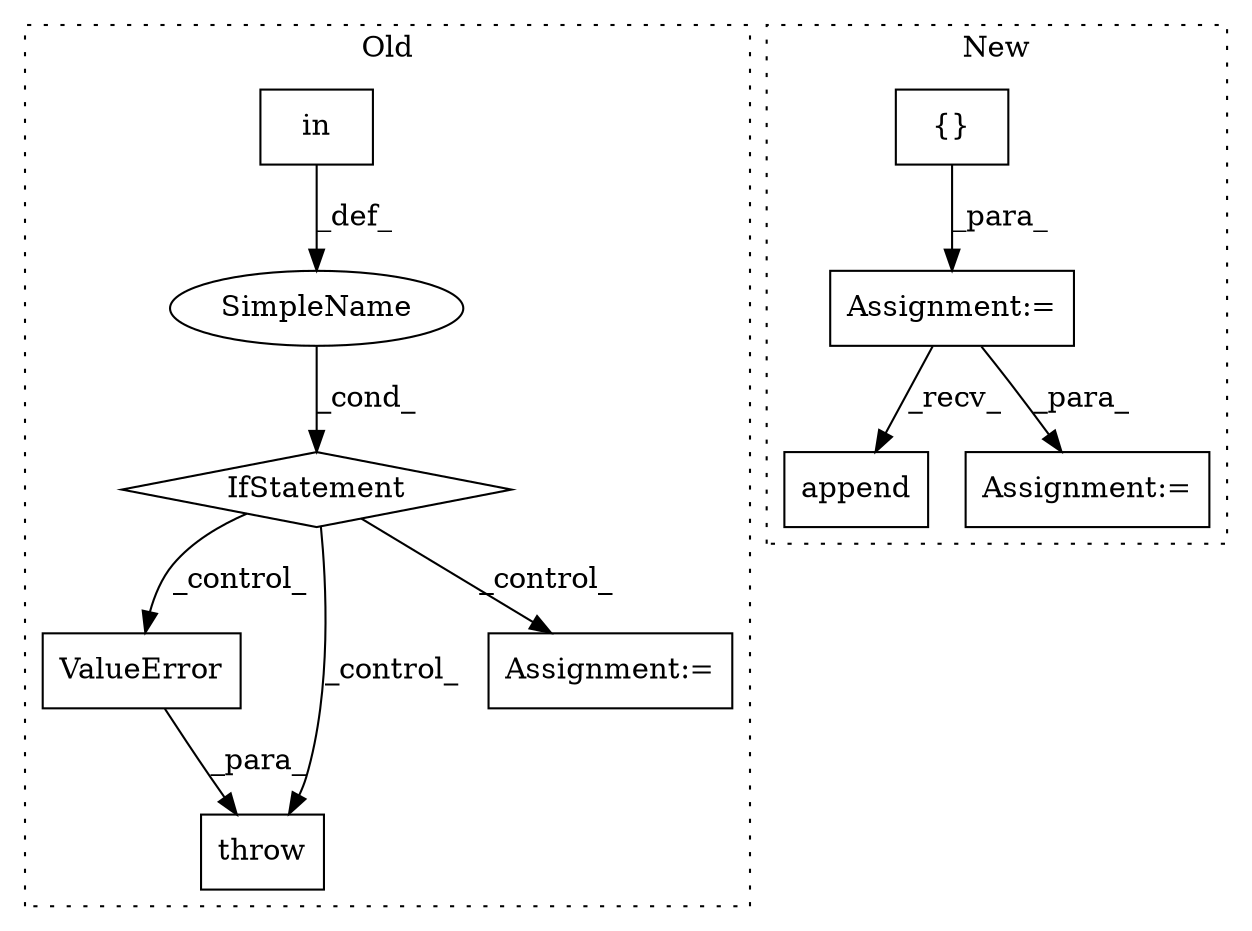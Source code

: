 digraph G {
subgraph cluster0 {
1 [label="ValueError" a="32" s="2483,2546" l="11,1" shape="box"];
3 [label="throw" a="53" s="2477" l="6" shape="box"];
4 [label="SimpleName" a="42" s="" l="" shape="ellipse"];
5 [label="IfStatement" a="25" s="2428,2465" l="10,2" shape="diamond"];
9 [label="Assignment:=" a="7" s="2744" l="1" shape="box"];
10 [label="in" a="105" s="2438" l="27" shape="box"];
label = "Old";
style="dotted";
}
subgraph cluster1 {
2 [label="append" a="32" s="2553,2639" l="7,1" shape="box"];
6 [label="{}" a="4" s="2090" l="2" shape="box"];
7 [label="Assignment:=" a="7" s="2080" l="1" shape="box"];
8 [label="Assignment:=" a="7" s="2731" l="1" shape="box"];
label = "New";
style="dotted";
}
1 -> 3 [label="_para_"];
4 -> 5 [label="_cond_"];
5 -> 3 [label="_control_"];
5 -> 1 [label="_control_"];
5 -> 9 [label="_control_"];
6 -> 7 [label="_para_"];
7 -> 2 [label="_recv_"];
7 -> 8 [label="_para_"];
10 -> 4 [label="_def_"];
}